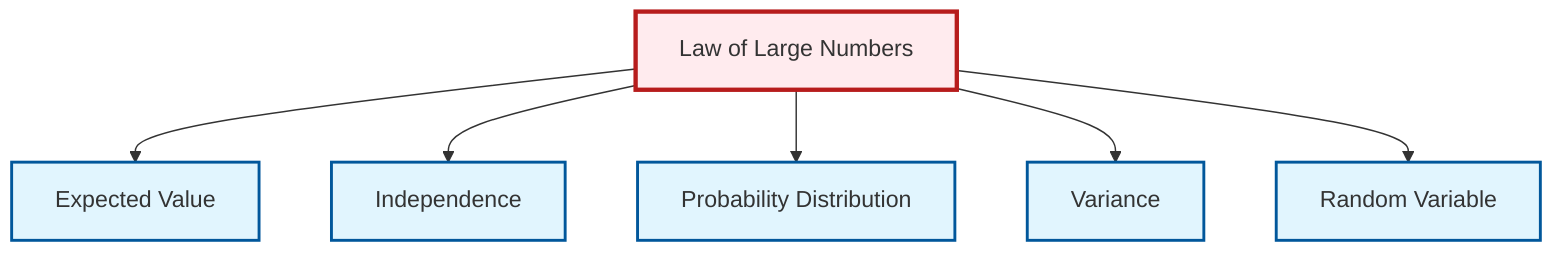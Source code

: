 graph TD
    classDef definition fill:#e1f5fe,stroke:#01579b,stroke-width:2px
    classDef theorem fill:#f3e5f5,stroke:#4a148c,stroke-width:2px
    classDef axiom fill:#fff3e0,stroke:#e65100,stroke-width:2px
    classDef example fill:#e8f5e9,stroke:#1b5e20,stroke-width:2px
    classDef current fill:#ffebee,stroke:#b71c1c,stroke-width:3px
    def-random-variable["Random Variable"]:::definition
    def-variance["Variance"]:::definition
    def-expectation["Expected Value"]:::definition
    def-probability-distribution["Probability Distribution"]:::definition
    def-independence["Independence"]:::definition
    thm-law-of-large-numbers["Law of Large Numbers"]:::theorem
    thm-law-of-large-numbers --> def-expectation
    thm-law-of-large-numbers --> def-independence
    thm-law-of-large-numbers --> def-probability-distribution
    thm-law-of-large-numbers --> def-variance
    thm-law-of-large-numbers --> def-random-variable
    class thm-law-of-large-numbers current